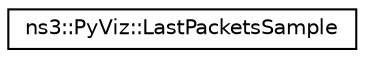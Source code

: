 digraph "Graphical Class Hierarchy"
{
 // LATEX_PDF_SIZE
  edge [fontname="Helvetica",fontsize="10",labelfontname="Helvetica",labelfontsize="10"];
  node [fontname="Helvetica",fontsize="10",shape=record];
  rankdir="LR";
  Node0 [label="ns3::PyViz::LastPacketsSample",height=0.2,width=0.4,color="black", fillcolor="white", style="filled",URL="$structns3_1_1_py_viz_1_1_last_packets_sample.html",tooltip="LastPacketsSample structure."];
}
